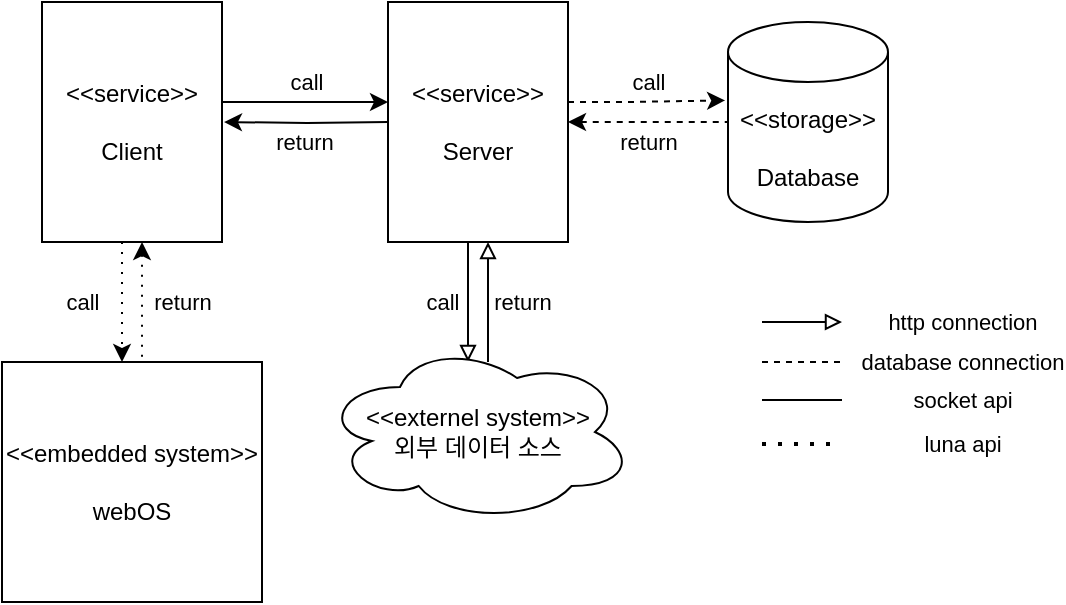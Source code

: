 <mxfile version="24.8.3">
  <diagram name="페이지-1" id="j3KrUmPSJjObLIyu91If">
    <mxGraphModel dx="1195" dy="650" grid="1" gridSize="10" guides="1" tooltips="1" connect="1" arrows="1" fold="1" page="1" pageScale="1" pageWidth="827" pageHeight="1169" math="0" shadow="0">
      <root>
        <mxCell id="0" />
        <mxCell id="1" parent="0" />
        <mxCell id="rMZSnL37k4c6WxkFMUnm-8" value="call" style="edgeStyle=orthogonalEdgeStyle;rounded=0;orthogonalLoop=1;jettySize=auto;html=1;entryX=0.5;entryY=0;entryDx=0;entryDy=0;dashed=1;dashPattern=1 4;" edge="1" parent="1">
          <mxGeometry y="-20" relative="1" as="geometry">
            <mxPoint x="80" y="350" as="sourcePoint" />
            <mxPoint x="80" y="410" as="targetPoint" />
            <mxPoint as="offset" />
          </mxGeometry>
        </mxCell>
        <mxCell id="rMZSnL37k4c6WxkFMUnm-10" value="call" style="edgeStyle=orthogonalEdgeStyle;rounded=0;orthogonalLoop=1;jettySize=auto;html=1;" edge="1" parent="1" source="rMZSnL37k4c6WxkFMUnm-1" target="rMZSnL37k4c6WxkFMUnm-2">
          <mxGeometry y="10" relative="1" as="geometry">
            <Array as="points">
              <mxPoint x="200" y="280" />
              <mxPoint x="200" y="280" />
            </Array>
            <mxPoint as="offset" />
          </mxGeometry>
        </mxCell>
        <mxCell id="rMZSnL37k4c6WxkFMUnm-1" value="&amp;lt;&amp;lt;service&amp;gt;&amp;gt;&lt;br&gt;&lt;br&gt;Client" style="rounded=0;whiteSpace=wrap;html=1;" vertex="1" parent="1">
          <mxGeometry x="40" y="230" width="90" height="120" as="geometry" />
        </mxCell>
        <mxCell id="rMZSnL37k4c6WxkFMUnm-2" value="&amp;lt;&amp;lt;service&amp;gt;&amp;gt;&lt;br&gt;&lt;br&gt;Server" style="rounded=0;whiteSpace=wrap;html=1;" vertex="1" parent="1">
          <mxGeometry x="213" y="230" width="90" height="120" as="geometry" />
        </mxCell>
        <mxCell id="rMZSnL37k4c6WxkFMUnm-7" value="&amp;lt;&amp;lt;embedded system&amp;gt;&amp;gt;&lt;br&gt;&lt;br&gt;webOS" style="rounded=0;whiteSpace=wrap;html=1;" vertex="1" parent="1">
          <mxGeometry x="20" y="410" width="130" height="120" as="geometry" />
        </mxCell>
        <mxCell id="rMZSnL37k4c6WxkFMUnm-9" value="return" style="edgeStyle=orthogonalEdgeStyle;rounded=0;orthogonalLoop=1;jettySize=auto;html=1;entryX=0.5;entryY=0;entryDx=0;entryDy=0;endArrow=none;endFill=0;startArrow=classic;startFill=1;dashed=1;dashPattern=1 4;" edge="1" parent="1">
          <mxGeometry y="20" relative="1" as="geometry">
            <mxPoint x="90" y="350" as="sourcePoint" />
            <mxPoint x="90" y="410" as="targetPoint" />
            <mxPoint as="offset" />
          </mxGeometry>
        </mxCell>
        <mxCell id="rMZSnL37k4c6WxkFMUnm-11" value="return" style="edgeStyle=orthogonalEdgeStyle;rounded=0;orthogonalLoop=1;jettySize=auto;html=1;endArrow=none;endFill=0;startArrow=classic;startFill=1;exitX=1;exitY=0.5;exitDx=0;exitDy=0;entryX=0;entryY=0.5;entryDx=0;entryDy=0;" edge="1" parent="1" target="rMZSnL37k4c6WxkFMUnm-2">
          <mxGeometry x="-0.02" y="-10" relative="1" as="geometry">
            <mxPoint x="131" y="290" as="sourcePoint" />
            <mxPoint x="210" y="290" as="targetPoint" />
            <Array as="points" />
            <mxPoint as="offset" />
          </mxGeometry>
        </mxCell>
        <mxCell id="rMZSnL37k4c6WxkFMUnm-12" value="call" style="edgeStyle=orthogonalEdgeStyle;rounded=0;orthogonalLoop=1;jettySize=auto;html=1;dashed=1;entryX=-0.018;entryY=0.392;entryDx=0;entryDy=0;entryPerimeter=0;" edge="1" parent="1" target="rMZSnL37k4c6WxkFMUnm-18">
          <mxGeometry x="0.022" y="10" relative="1" as="geometry">
            <mxPoint x="303" y="280" as="sourcePoint" />
            <mxPoint x="430.57" y="280.64" as="targetPoint" />
            <Array as="points">
              <mxPoint x="333" y="280" />
            </Array>
            <mxPoint as="offset" />
          </mxGeometry>
        </mxCell>
        <mxCell id="rMZSnL37k4c6WxkFMUnm-13" value="return" style="edgeStyle=orthogonalEdgeStyle;rounded=0;orthogonalLoop=1;jettySize=auto;html=1;endArrow=none;endFill=0;startArrow=classic;startFill=1;dashed=1;entryX=0;entryY=0.5;entryDx=0;entryDy=0;exitX=1;exitY=0.5;exitDx=0;exitDy=0;" edge="1" parent="1" source="rMZSnL37k4c6WxkFMUnm-2">
          <mxGeometry x="-0.276" y="-10" relative="1" as="geometry">
            <mxPoint x="313" y="290" as="sourcePoint" />
            <mxPoint x="413.0" y="290" as="targetPoint" />
            <Array as="points" />
            <mxPoint as="offset" />
          </mxGeometry>
        </mxCell>
        <mxCell id="rMZSnL37k4c6WxkFMUnm-14" value="call" style="edgeStyle=orthogonalEdgeStyle;rounded=0;orthogonalLoop=1;jettySize=auto;html=1;entryX=0.5;entryY=0;entryDx=0;entryDy=0;endArrow=block;endFill=0;" edge="1" parent="1">
          <mxGeometry y="-13" relative="1" as="geometry">
            <mxPoint x="253" y="350" as="sourcePoint" />
            <mxPoint x="253" y="410" as="targetPoint" />
            <mxPoint as="offset" />
          </mxGeometry>
        </mxCell>
        <mxCell id="rMZSnL37k4c6WxkFMUnm-15" value="return" style="edgeStyle=orthogonalEdgeStyle;rounded=0;orthogonalLoop=1;jettySize=auto;html=1;entryX=0.5;entryY=0;entryDx=0;entryDy=0;endArrow=none;endFill=0;startArrow=block;startFill=0;" edge="1" parent="1">
          <mxGeometry y="17" relative="1" as="geometry">
            <mxPoint x="263" y="350" as="sourcePoint" />
            <mxPoint x="263" y="410" as="targetPoint" />
            <mxPoint as="offset" />
          </mxGeometry>
        </mxCell>
        <mxCell id="rMZSnL37k4c6WxkFMUnm-16" value="&amp;lt;&amp;lt;externel system&amp;gt;&amp;gt;&lt;div&gt;외부 데이터 소스&lt;/div&gt;" style="ellipse;shape=cloud;whiteSpace=wrap;html=1;" vertex="1" parent="1">
          <mxGeometry x="180" y="400" width="156" height="90" as="geometry" />
        </mxCell>
        <mxCell id="rMZSnL37k4c6WxkFMUnm-18" value="&amp;lt;&amp;lt;storage&amp;gt;&amp;gt;&lt;div&gt;&lt;br&gt;&lt;/div&gt;&lt;div&gt;Database&lt;/div&gt;" style="shape=cylinder3;whiteSpace=wrap;html=1;boundedLbl=1;backgroundOutline=1;size=15;" vertex="1" parent="1">
          <mxGeometry x="383" y="240" width="80" height="100" as="geometry" />
        </mxCell>
        <mxCell id="rMZSnL37k4c6WxkFMUnm-21" value="database connection" style="endArrow=none;dashed=1;html=1;rounded=0;" edge="1" parent="1">
          <mxGeometry x="1" y="60" width="50" height="50" relative="1" as="geometry">
            <mxPoint x="400" y="410" as="sourcePoint" />
            <mxPoint x="440" y="410" as="targetPoint" />
            <mxPoint x="60" y="60" as="offset" />
          </mxGeometry>
        </mxCell>
        <mxCell id="rMZSnL37k4c6WxkFMUnm-22" value="socket api" style="endArrow=none;html=1;rounded=0;" edge="1" parent="1">
          <mxGeometry x="1" y="60" width="50" height="50" relative="1" as="geometry">
            <mxPoint x="400" y="429" as="sourcePoint" />
            <mxPoint x="440" y="429" as="targetPoint" />
            <mxPoint x="60" y="60" as="offset" />
          </mxGeometry>
        </mxCell>
        <mxCell id="rMZSnL37k4c6WxkFMUnm-23" value="luna api" style="endArrow=none;dashed=1;html=1;dashPattern=1 3;strokeWidth=2;rounded=0;" edge="1" parent="1">
          <mxGeometry x="1" y="60" width="50" height="50" relative="1" as="geometry">
            <mxPoint x="400" y="451" as="sourcePoint" />
            <mxPoint x="440" y="451" as="targetPoint" />
            <mxPoint x="60" y="60" as="offset" />
          </mxGeometry>
        </mxCell>
        <mxCell id="rMZSnL37k4c6WxkFMUnm-24" value="http connection" style="edgeStyle=orthogonalEdgeStyle;rounded=0;orthogonalLoop=1;jettySize=auto;html=1;endArrow=block;endFill=0;" edge="1" parent="1">
          <mxGeometry x="1" y="60" relative="1" as="geometry">
            <mxPoint x="400" y="390" as="sourcePoint" />
            <mxPoint x="440" y="390" as="targetPoint" />
            <mxPoint x="60" y="60" as="offset" />
            <Array as="points">
              <mxPoint x="400" y="390" />
              <mxPoint x="400" y="390" />
            </Array>
          </mxGeometry>
        </mxCell>
      </root>
    </mxGraphModel>
  </diagram>
</mxfile>
